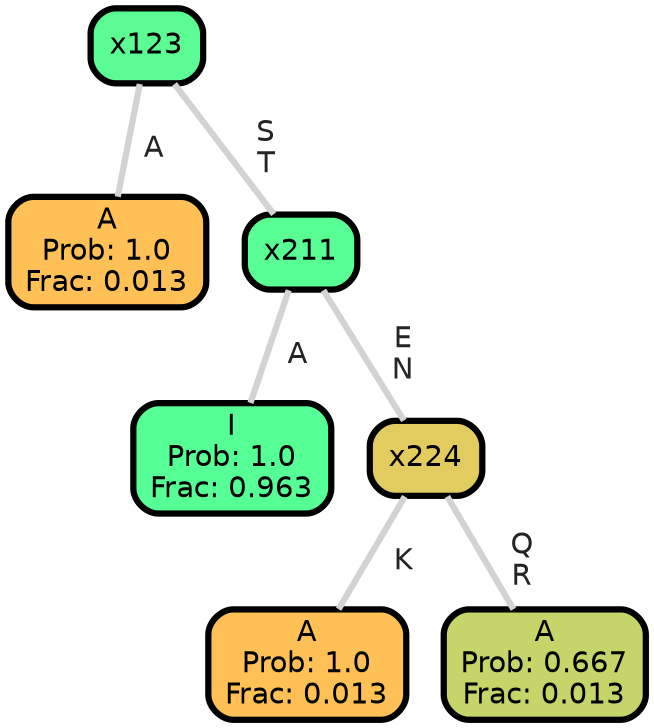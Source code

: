 graph Tree {
node [shape=box, style="filled, rounded",color="black",penwidth="3",fontcolor="black",                 fontname=helvetica] ;
graph [ranksep="0 equally", splines=straight,                 bgcolor=transparent, dpi=200] ;
edge [fontname=helvetica, fontweight=bold,fontcolor=grey14,color=lightgray] ;
0 [label="A
Prob: 1.0
Frac: 0.013", fillcolor="#ffc155"] ;
1 [label="x123", fillcolor="#5afc93"] ;
2 [label="I
Prob: 1.0
Frac: 0.963", fillcolor="#55ff96"] ;
3 [label="x211", fillcolor="#58fd94"] ;
4 [label="A
Prob: 1.0
Frac: 0.013", fillcolor="#ffc155"] ;
5 [label="x224", fillcolor="#e2cb5f"] ;
6 [label="A
Prob: 0.667
Frac: 0.013", fillcolor="#c6d56a"] ;
1 -- 0 [label=" A",penwidth=3] ;
1 -- 3 [label=" S\n T",penwidth=3] ;
3 -- 2 [label=" A",penwidth=3] ;
3 -- 5 [label=" E\n N",penwidth=3] ;
5 -- 4 [label=" K",penwidth=3] ;
5 -- 6 [label=" Q\n R",penwidth=3] ;
{rank = same;}}